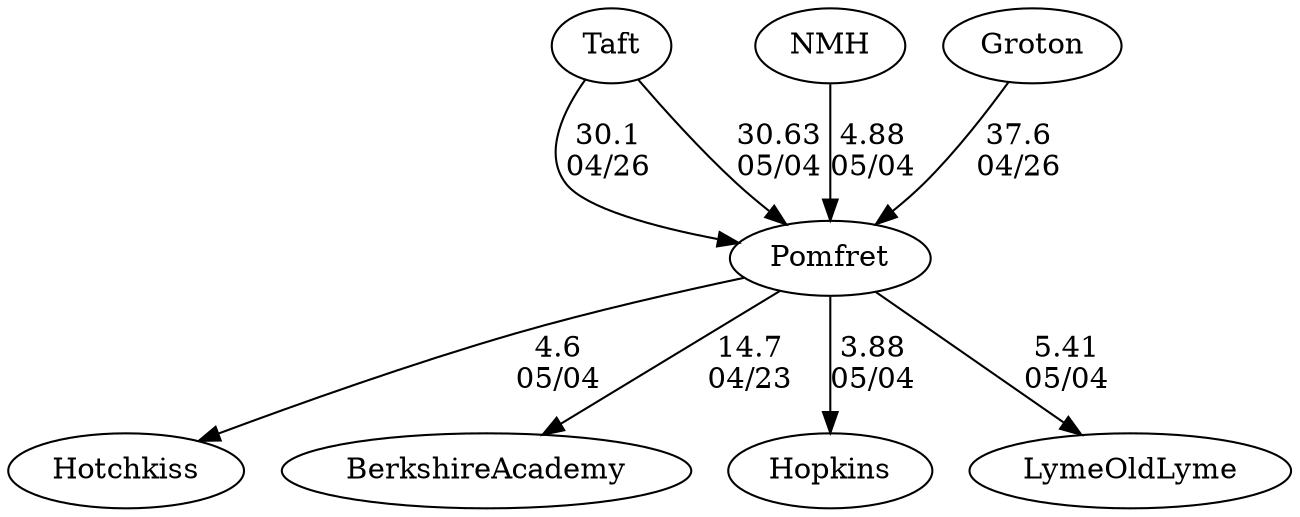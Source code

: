 digraph boys4foursPomfret {Taft [URL="boys4foursPomfretTaft.html"];NMH [URL="boys4foursPomfretNMH.html"];Hotchkiss [URL="boys4foursPomfretHotchkiss.html"];BerkshireAcademy [URL="boys4foursPomfretBerkshireAcademy.html"];Groton [URL="boys4foursPomfretGroton.html"];Hopkins [URL="boys4foursPomfretHopkins.html"];LymeOldLyme [URL="boys4foursPomfretLymeOldLyme.html"];Pomfret [URL="boys4foursPomfretPomfret.html"];Groton -> Pomfret[label="37.6
04/26", weight="63", tooltip="NEIRA Boys Fours, Pomfret v. Dexter-Southfield, Groton, Taft			
Distance: 1500 Conditions: Tailwind (9-12mph) with occasional gusts. Good water for first 500-700 meters, increasing chop for second half of race. Overall, decent conditions. Comments: Alternated races with girls. Order of boys races: B2, B4, B3, B1, B5. 
Dexter-Southfield rowed their novice boat in the B5 race.
None", URL="https://www.row2k.com/results/resultspage.cfm?UID=3C973C60394C29BDB6CB3B01E88929E2&cat=1", random="random"]; 
Taft -> Pomfret[label="30.1
04/26", weight="70", tooltip="NEIRA Boys Fours, Pomfret v. Dexter-Southfield, Groton, Taft			
Distance: 1500 Conditions: Tailwind (9-12mph) with occasional gusts. Good water for first 500-700 meters, increasing chop for second half of race. Overall, decent conditions. Comments: Alternated races with girls. Order of boys races: B2, B4, B3, B1, B5. 
Dexter-Southfield rowed their novice boat in the B5 race.
None", URL="https://www.row2k.com/results/resultspage.cfm?UID=3C973C60394C29BDB6CB3B01E88929E2&cat=1", random="random"]; 
Pomfret -> BerkshireAcademy[label="14.7
04/23", weight="86", tooltip="NEIRA Boys ,Pomfret v. Berkshire, Marianapolis			
Distance: 1500M Conditions: 8MPH headwind, stronger gusts in the first 500. Occasional gusty crosswinds, light chop, but generally good water. Comments: Alternated races with girls. Order of boys races: B3, B2, B1, B4
None", URL="https://www.row2k.com/results/resultspage.cfm?UID=A209E2EC05D6A0148020795D781654C0&cat=1", random="random"]; 
Taft -> Pomfret[label="30.63
05/04", weight="70", tooltip="Founder's Day Regatta			
", URL="", random="random"]; 
NMH -> Pomfret[label="4.88
05/04", weight="96", tooltip="Founder's Day Regatta			
", URL="", random="random"]; 
Pomfret -> Hopkins[label="3.88
05/04", weight="97", tooltip="Founder's Day Regatta			
", URL="", random="random"]; 
Pomfret -> Hotchkiss[label="4.6
05/04", weight="96", tooltip="Founder's Day Regatta			
", URL="", random="random"]; 
Pomfret -> LymeOldLyme[label="5.41
05/04", weight="95", tooltip="Founder's Day Regatta			
", URL="", random="random"]}